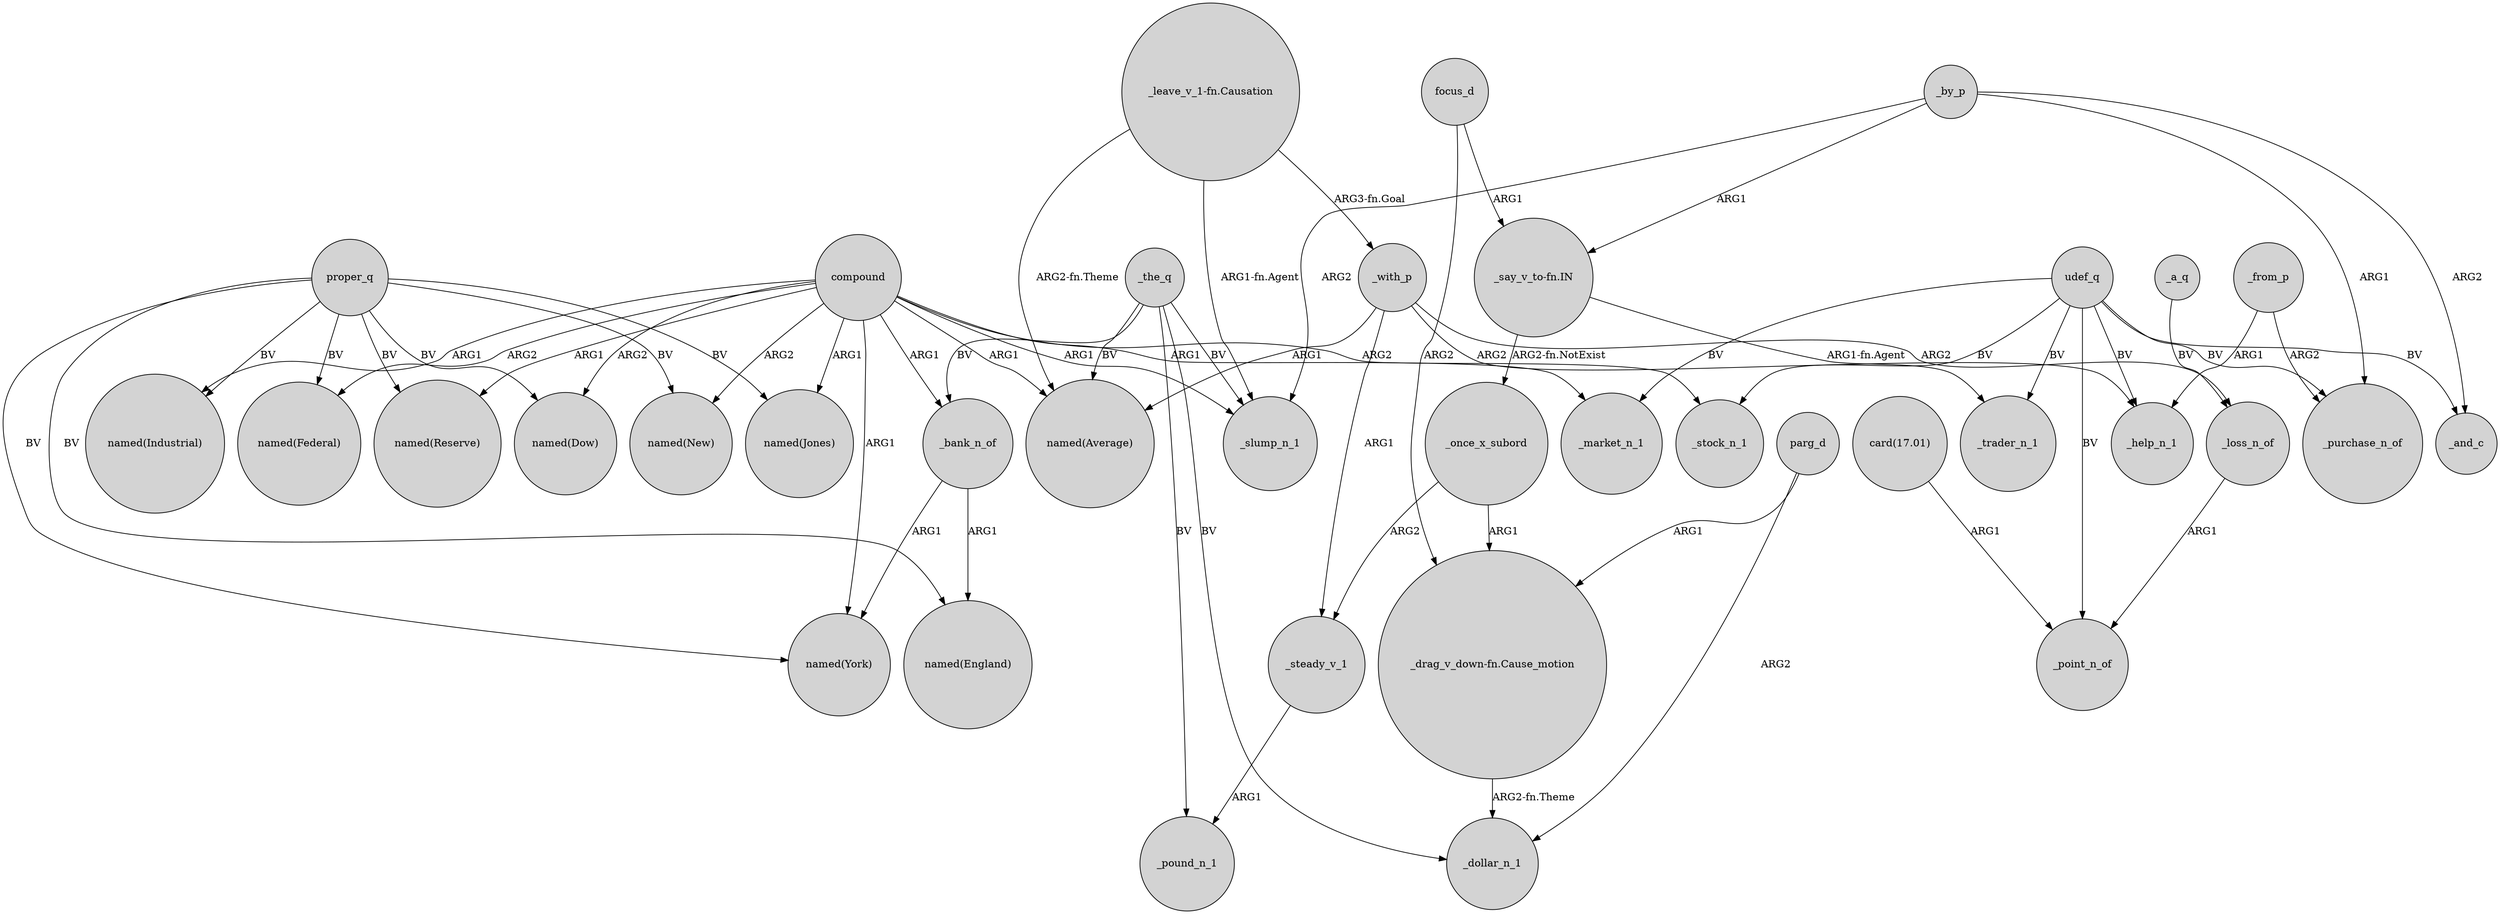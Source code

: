 digraph {
	node [shape=circle style=filled]
	_once_x_subord -> _steady_v_1 [label=ARG2]
	compound -> "named(Reserve)" [label=ARG1]
	compound -> "named(Industrial)" [label=ARG1]
	_with_p -> _loss_n_of [label=ARG2]
	focus_d -> "_drag_v_down-fn.Cause_motion" [label=ARG2]
	_the_q -> _slump_n_1 [label=BV]
	compound -> _slump_n_1 [label=ARG1]
	proper_q -> "named(Reserve)" [label=BV]
	_from_p -> _purchase_n_of [label=ARG2]
	compound -> "named(New)" [label=ARG2]
	"card(17.01)" -> _point_n_of [label=ARG1]
	compound -> "named(Dow)" [label=ARG2]
	_with_p -> "named(Average)" [label=ARG1]
	udef_q -> _trader_n_1 [label=BV]
	proper_q -> "named(New)" [label=BV]
	_a_q -> _loss_n_of [label=BV]
	_the_q -> _pound_n_1 [label=BV]
	"_leave_v_1-fn.Causation" -> "named(Average)" [label="ARG2-fn.Theme"]
	compound -> _bank_n_of [label=ARG1]
	_by_p -> _slump_n_1 [label=ARG2]
	proper_q -> "named(England)" [label=BV]
	_once_x_subord -> "_drag_v_down-fn.Cause_motion" [label=ARG1]
	_the_q -> _dollar_n_1 [label=BV]
	proper_q -> "named(Dow)" [label=BV]
	_loss_n_of -> _point_n_of [label=ARG1]
	udef_q -> _market_n_1 [label=BV]
	parg_d -> "_drag_v_down-fn.Cause_motion" [label=ARG1]
	compound -> "named(Average)" [label=ARG1]
	_steady_v_1 -> _pound_n_1 [label=ARG1]
	_with_p -> _steady_v_1 [label=ARG1]
	_with_p -> _help_n_1 [label=ARG2]
	compound -> _stock_n_1 [label=ARG2]
	_by_p -> _and_c [label=ARG2]
	proper_q -> "named(Industrial)" [label=BV]
	_the_q -> _bank_n_of [label=BV]
	udef_q -> _stock_n_1 [label=BV]
	compound -> "named(York)" [label=ARG1]
	proper_q -> "named(Jones)" [label=BV]
	_bank_n_of -> "named(England)" [label=ARG1]
	udef_q -> _help_n_1 [label=BV]
	_from_p -> _help_n_1 [label=ARG1]
	proper_q -> "named(Federal)" [label=BV]
	_bank_n_of -> "named(York)" [label=ARG1]
	"_say_v_to-fn.IN" -> _once_x_subord [label="ARG2-fn.NotExist"]
	parg_d -> _dollar_n_1 [label=ARG2]
	"_leave_v_1-fn.Causation" -> _slump_n_1 [label="ARG1-fn.Agent"]
	_by_p -> "_say_v_to-fn.IN" [label=ARG1]
	compound -> _market_n_1 [label=ARG1]
	_by_p -> _purchase_n_of [label=ARG1]
	udef_q -> _and_c [label=BV]
	compound -> "named(Federal)" [label=ARG2]
	proper_q -> "named(York)" [label=BV]
	_the_q -> "named(Average)" [label=BV]
	compound -> "named(Jones)" [label=ARG1]
	udef_q -> _purchase_n_of [label=BV]
	"_drag_v_down-fn.Cause_motion" -> _dollar_n_1 [label="ARG2-fn.Theme"]
	"_leave_v_1-fn.Causation" -> _with_p [label="ARG3-fn.Goal"]
	focus_d -> "_say_v_to-fn.IN" [label=ARG1]
	udef_q -> _point_n_of [label=BV]
	"_say_v_to-fn.IN" -> _trader_n_1 [label="ARG1-fn.Agent"]
}
